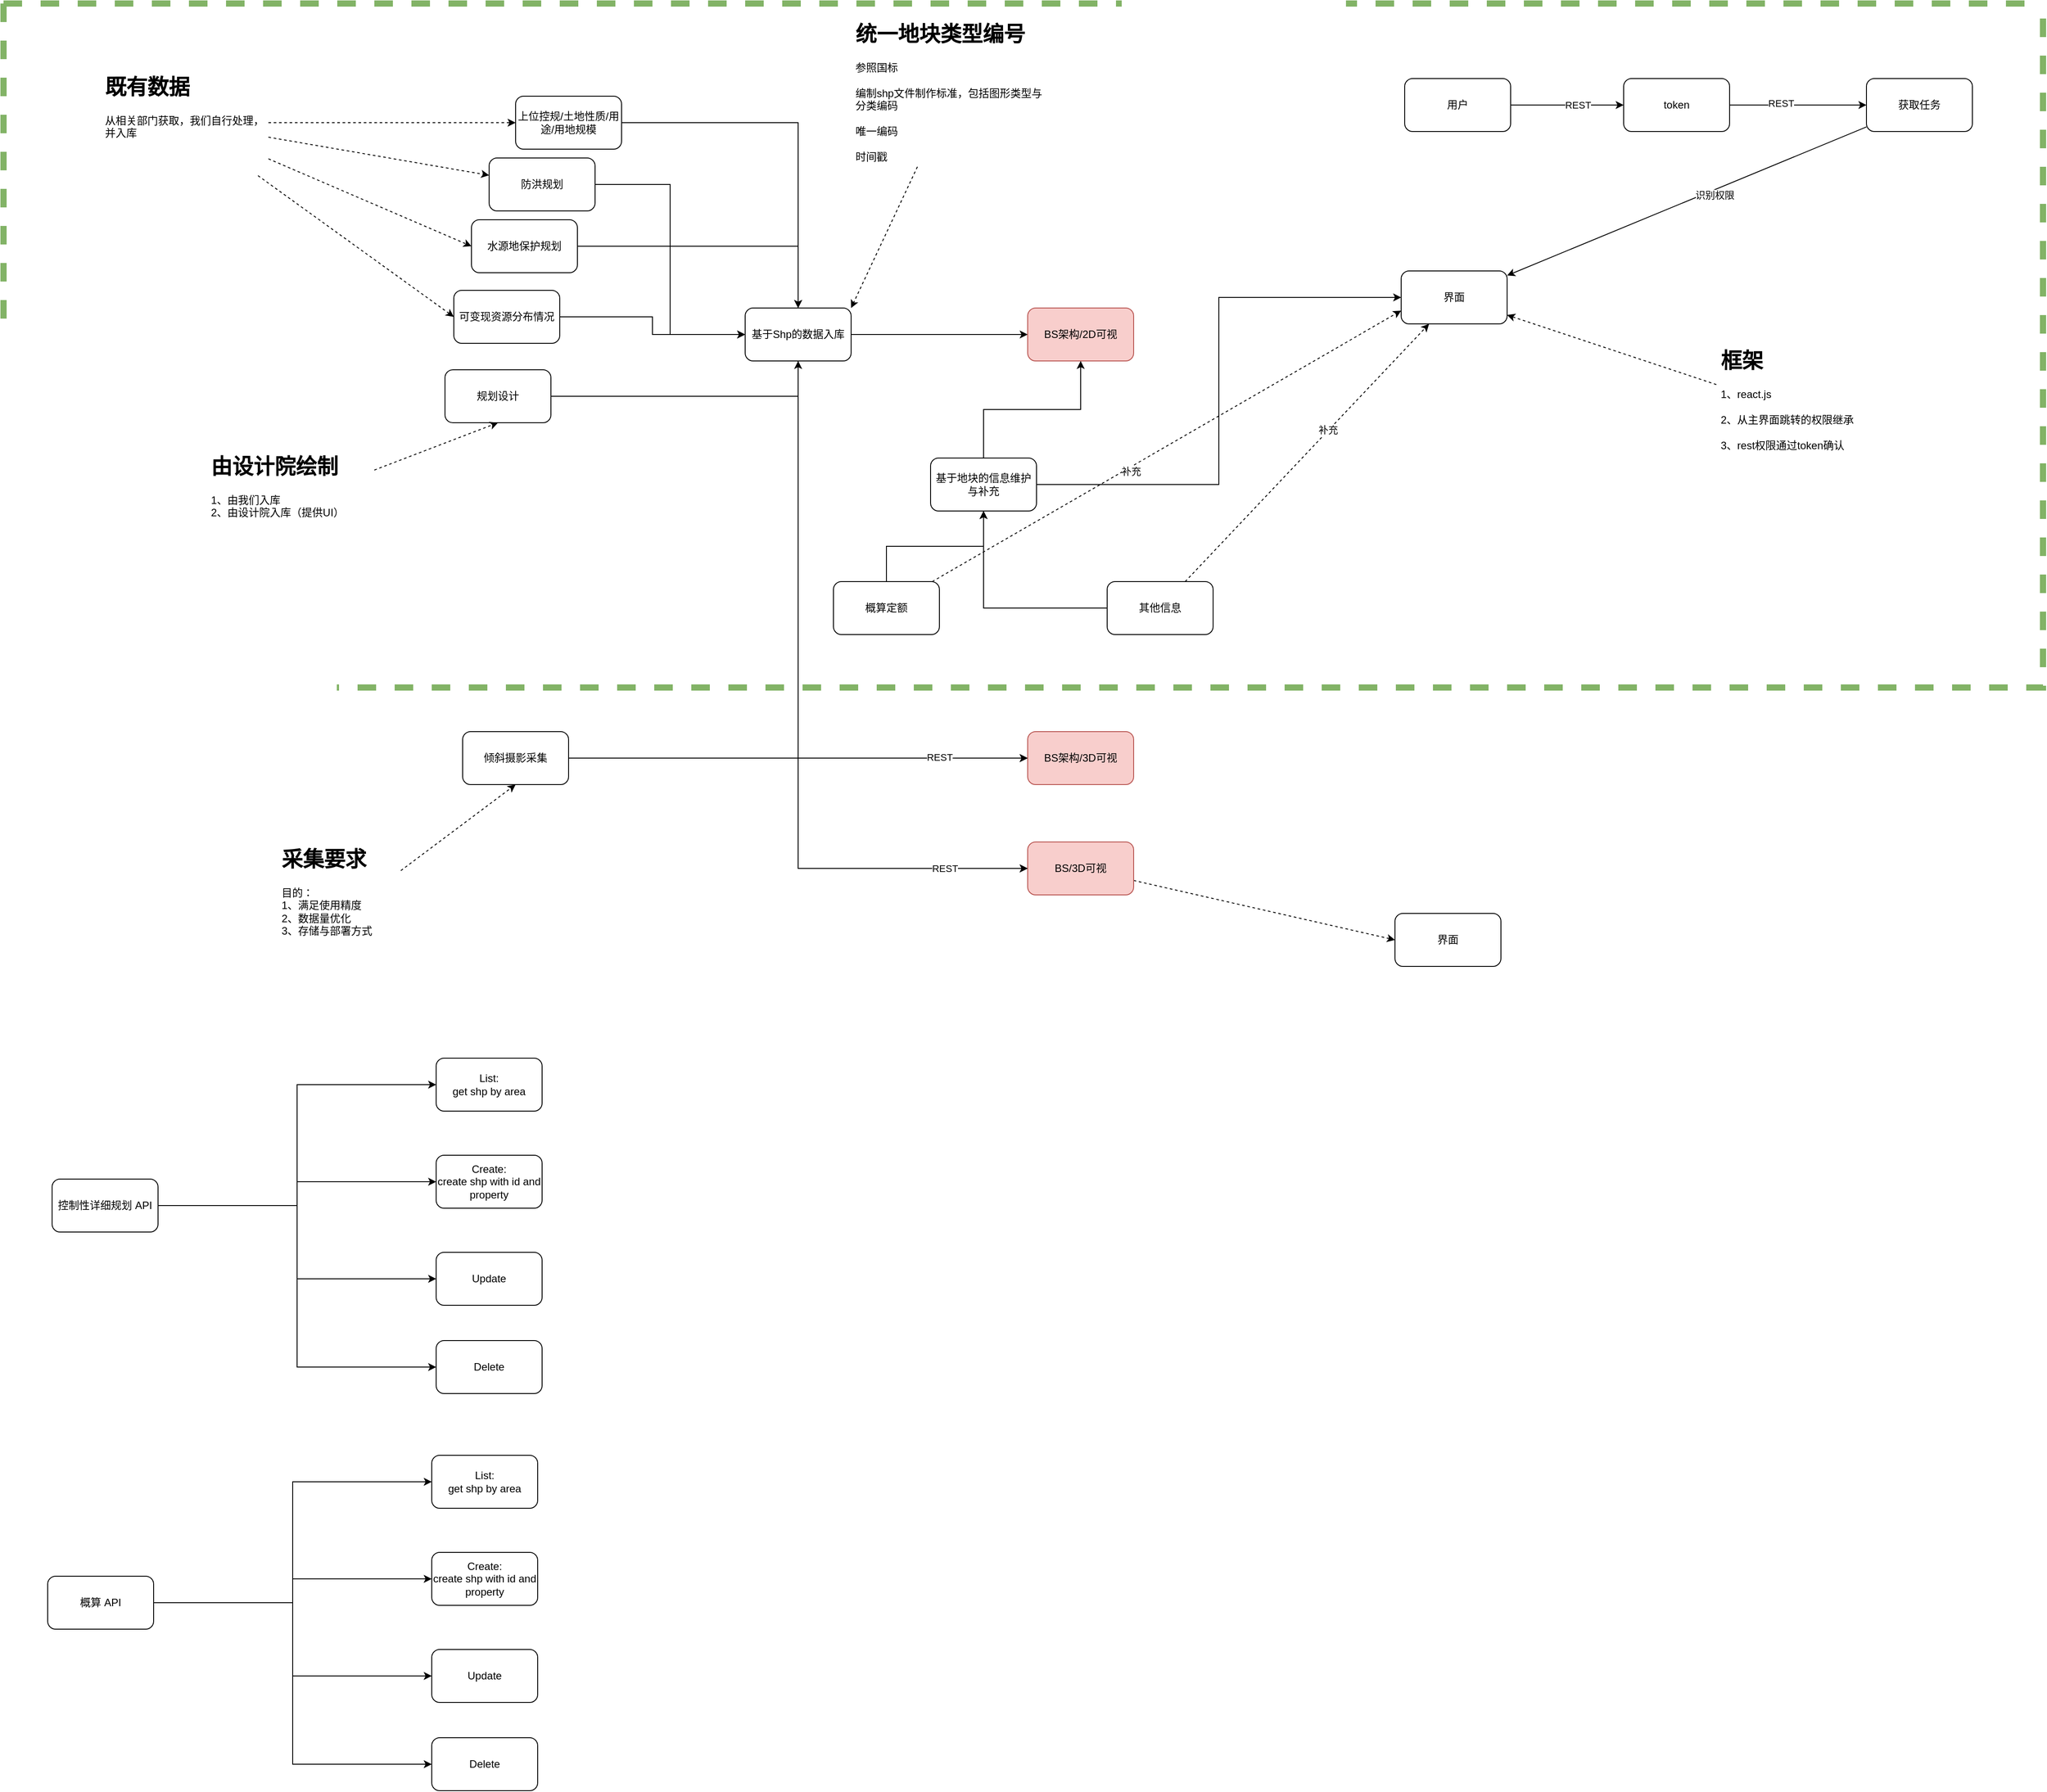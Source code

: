 <mxfile version="21.3.6" type="github">
  <diagram name="第 1 页" id="nfnzHy786rISAd0_TM_V">
    <mxGraphModel dx="2364" dy="1472" grid="1" gridSize="10" guides="0" tooltips="1" connect="1" arrows="1" fold="1" page="1" pageScale="1" pageWidth="1169" pageHeight="827" math="0" shadow="0">
      <root>
        <mxCell id="0" />
        <mxCell id="1" parent="0" />
        <mxCell id="NH8UexvuGOOD8I5ICKm5-14" style="edgeStyle=orthogonalEdgeStyle;rounded=0;orthogonalLoop=1;jettySize=auto;html=1;entryX=0;entryY=0.5;entryDx=0;entryDy=0;" parent="1" source="NH8UexvuGOOD8I5ICKm5-1" target="NH8UexvuGOOD8I5ICKm5-15" edge="1">
          <mxGeometry relative="1" as="geometry">
            <mxPoint x="400" y="350" as="targetPoint" />
          </mxGeometry>
        </mxCell>
        <mxCell id="NH8UexvuGOOD8I5ICKm5-53" style="edgeStyle=orthogonalEdgeStyle;rounded=0;orthogonalLoop=1;jettySize=auto;html=1;entryX=0;entryY=0.5;entryDx=0;entryDy=0;exitX=0.5;exitY=1;exitDx=0;exitDy=0;" parent="1" source="NH8UexvuGOOD8I5ICKm5-1" target="NH8UexvuGOOD8I5ICKm5-17" edge="1">
          <mxGeometry relative="1" as="geometry" />
        </mxCell>
        <mxCell id="NH8UexvuGOOD8I5ICKm5-54" style="edgeStyle=orthogonalEdgeStyle;rounded=0;orthogonalLoop=1;jettySize=auto;html=1;entryX=0;entryY=0.5;entryDx=0;entryDy=0;exitX=0.5;exitY=1;exitDx=0;exitDy=0;" parent="1" source="NH8UexvuGOOD8I5ICKm5-1" target="NH8UexvuGOOD8I5ICKm5-19" edge="1">
          <mxGeometry relative="1" as="geometry" />
        </mxCell>
        <mxCell id="NH8UexvuGOOD8I5ICKm5-1" value="基于Shp的数据入库" style="rounded=1;whiteSpace=wrap;html=1;" parent="1" vertex="1">
          <mxGeometry x="80" y="320" width="120" height="60" as="geometry" />
        </mxCell>
        <mxCell id="NH8UexvuGOOD8I5ICKm5-3" style="edgeStyle=orthogonalEdgeStyle;rounded=0;orthogonalLoop=1;jettySize=auto;html=1;" parent="1" source="NH8UexvuGOOD8I5ICKm5-2" target="NH8UexvuGOOD8I5ICKm5-1" edge="1">
          <mxGeometry relative="1" as="geometry" />
        </mxCell>
        <mxCell id="NH8UexvuGOOD8I5ICKm5-2" value="上位控规/土地性质/用途/用地规模" style="rounded=1;whiteSpace=wrap;html=1;" parent="1" vertex="1">
          <mxGeometry x="-180" y="80" width="120" height="60" as="geometry" />
        </mxCell>
        <mxCell id="NH8UexvuGOOD8I5ICKm5-12" style="edgeStyle=orthogonalEdgeStyle;rounded=0;orthogonalLoop=1;jettySize=auto;html=1;entryX=0;entryY=0.5;entryDx=0;entryDy=0;" parent="1" source="NH8UexvuGOOD8I5ICKm5-4" target="NH8UexvuGOOD8I5ICKm5-1" edge="1">
          <mxGeometry relative="1" as="geometry" />
        </mxCell>
        <mxCell id="NH8UexvuGOOD8I5ICKm5-4" value="防洪规划" style="rounded=1;whiteSpace=wrap;html=1;" parent="1" vertex="1">
          <mxGeometry x="-210" y="150" width="120" height="60" as="geometry" />
        </mxCell>
        <mxCell id="NH8UexvuGOOD8I5ICKm5-11" style="edgeStyle=orthogonalEdgeStyle;rounded=0;orthogonalLoop=1;jettySize=auto;html=1;" parent="1" source="NH8UexvuGOOD8I5ICKm5-5" target="NH8UexvuGOOD8I5ICKm5-1" edge="1">
          <mxGeometry relative="1" as="geometry" />
        </mxCell>
        <mxCell id="NH8UexvuGOOD8I5ICKm5-5" value="水源地保护规划" style="rounded=1;whiteSpace=wrap;html=1;" parent="1" vertex="1">
          <mxGeometry x="-230" y="220" width="120" height="60" as="geometry" />
        </mxCell>
        <mxCell id="NH8UexvuGOOD8I5ICKm5-9" style="edgeStyle=orthogonalEdgeStyle;rounded=0;orthogonalLoop=1;jettySize=auto;html=1;entryX=0;entryY=0.5;entryDx=0;entryDy=0;" parent="1" source="NH8UexvuGOOD8I5ICKm5-8" target="NH8UexvuGOOD8I5ICKm5-1" edge="1">
          <mxGeometry relative="1" as="geometry" />
        </mxCell>
        <mxCell id="NH8UexvuGOOD8I5ICKm5-8" value="可变现资源分布情况" style="rounded=1;whiteSpace=wrap;html=1;" parent="1" vertex="1">
          <mxGeometry x="-250" y="300" width="120" height="60" as="geometry" />
        </mxCell>
        <mxCell id="NH8UexvuGOOD8I5ICKm5-15" value="BS架构/2D可视" style="rounded=1;whiteSpace=wrap;html=1;fillColor=#f8cecc;strokeColor=#b85450;" parent="1" vertex="1">
          <mxGeometry x="400" y="320" width="120" height="60" as="geometry" />
        </mxCell>
        <mxCell id="NH8UexvuGOOD8I5ICKm5-17" value="BS架构/3D可视" style="rounded=1;whiteSpace=wrap;html=1;fillColor=#f8cecc;strokeColor=#b85450;" parent="1" vertex="1">
          <mxGeometry x="400" y="800" width="120" height="60" as="geometry" />
        </mxCell>
        <mxCell id="NH8UexvuGOOD8I5ICKm5-61" style="rounded=0;orthogonalLoop=1;jettySize=auto;html=1;dashed=1;entryX=0;entryY=0.5;entryDx=0;entryDy=0;" parent="1" source="NH8UexvuGOOD8I5ICKm5-19" target="7hqAIfaflRyMjGnavEA0-2" edge="1">
          <mxGeometry relative="1" as="geometry">
            <mxPoint x="740.98" y="1023.781" as="targetPoint" />
          </mxGeometry>
        </mxCell>
        <mxCell id="NH8UexvuGOOD8I5ICKm5-19" value="BS/3D可视" style="rounded=1;whiteSpace=wrap;html=1;fillColor=#f8cecc;strokeColor=#b85450;" parent="1" vertex="1">
          <mxGeometry x="400" y="925" width="120" height="60" as="geometry" />
        </mxCell>
        <mxCell id="NH8UexvuGOOD8I5ICKm5-29" style="rounded=0;orthogonalLoop=1;jettySize=auto;html=1;entryX=1;entryY=0;entryDx=0;entryDy=0;dashed=1;" parent="1" source="NH8UexvuGOOD8I5ICKm5-28" target="NH8UexvuGOOD8I5ICKm5-1" edge="1">
          <mxGeometry relative="1" as="geometry" />
        </mxCell>
        <mxCell id="NH8UexvuGOOD8I5ICKm5-28" value="&lt;h1&gt;统一地块类型编号&lt;/h1&gt;&lt;div&gt;参照国标&lt;/div&gt;&lt;div&gt;&lt;br&gt;&lt;/div&gt;&lt;div&gt;编制shp文件制作标准，包括图形类型与分类编码&lt;/div&gt;&lt;div&gt;&lt;br&gt;&lt;/div&gt;&lt;div&gt;唯一编码&lt;/div&gt;&lt;div&gt;&lt;br&gt;&lt;/div&gt;&lt;div&gt;时间戳&lt;br&gt;&lt;/div&gt;" style="text;html=1;strokeColor=none;fillColor=none;spacing=5;spacingTop=-20;whiteSpace=wrap;overflow=hidden;rounded=0;" parent="1" vertex="1">
          <mxGeometry x="200" y="-10" width="230" height="170" as="geometry" />
        </mxCell>
        <mxCell id="NH8UexvuGOOD8I5ICKm5-31" style="edgeStyle=orthogonalEdgeStyle;rounded=0;orthogonalLoop=1;jettySize=auto;html=1;entryX=0.5;entryY=1;entryDx=0;entryDy=0;exitX=1;exitY=0.5;exitDx=0;exitDy=0;" parent="1" source="NH8UexvuGOOD8I5ICKm5-30" target="NH8UexvuGOOD8I5ICKm5-1" edge="1">
          <mxGeometry relative="1" as="geometry" />
        </mxCell>
        <mxCell id="NH8UexvuGOOD8I5ICKm5-30" value="规划设计" style="rounded=1;whiteSpace=wrap;html=1;" parent="1" vertex="1">
          <mxGeometry x="-260" y="390" width="120" height="60" as="geometry" />
        </mxCell>
        <mxCell id="NH8UexvuGOOD8I5ICKm5-33" style="rounded=0;orthogonalLoop=1;jettySize=auto;html=1;entryX=0.5;entryY=1;entryDx=0;entryDy=0;dashed=1;" parent="1" source="NH8UexvuGOOD8I5ICKm5-32" target="NH8UexvuGOOD8I5ICKm5-30" edge="1">
          <mxGeometry relative="1" as="geometry" />
        </mxCell>
        <mxCell id="NH8UexvuGOOD8I5ICKm5-32" value="&lt;h1&gt;由设计院绘制&lt;/h1&gt;&lt;div&gt;1、由我们入库&lt;/div&gt;&lt;div&gt;2、由设计院入库（提供UI）&lt;br&gt;&lt;/div&gt;" style="text;html=1;strokeColor=none;fillColor=none;spacing=5;spacingTop=-20;whiteSpace=wrap;overflow=hidden;rounded=0;" parent="1" vertex="1">
          <mxGeometry x="-530" y="480" width="190" height="120" as="geometry" />
        </mxCell>
        <mxCell id="NH8UexvuGOOD8I5ICKm5-35" style="rounded=0;orthogonalLoop=1;jettySize=auto;html=1;entryX=0;entryY=0.5;entryDx=0;entryDy=0;dashed=1;" parent="1" source="NH8UexvuGOOD8I5ICKm5-34" target="NH8UexvuGOOD8I5ICKm5-2" edge="1">
          <mxGeometry relative="1" as="geometry" />
        </mxCell>
        <mxCell id="NH8UexvuGOOD8I5ICKm5-36" style="rounded=0;orthogonalLoop=1;jettySize=auto;html=1;dashed=1;" parent="1" source="NH8UexvuGOOD8I5ICKm5-34" target="NH8UexvuGOOD8I5ICKm5-4" edge="1">
          <mxGeometry relative="1" as="geometry" />
        </mxCell>
        <mxCell id="NH8UexvuGOOD8I5ICKm5-37" style="rounded=0;orthogonalLoop=1;jettySize=auto;html=1;entryX=0;entryY=0.5;entryDx=0;entryDy=0;dashed=1;" parent="1" source="NH8UexvuGOOD8I5ICKm5-34" target="NH8UexvuGOOD8I5ICKm5-5" edge="1">
          <mxGeometry relative="1" as="geometry" />
        </mxCell>
        <mxCell id="NH8UexvuGOOD8I5ICKm5-38" style="rounded=0;orthogonalLoop=1;jettySize=auto;html=1;entryX=0;entryY=0.5;entryDx=0;entryDy=0;dashed=1;" parent="1" source="NH8UexvuGOOD8I5ICKm5-34" target="NH8UexvuGOOD8I5ICKm5-8" edge="1">
          <mxGeometry relative="1" as="geometry" />
        </mxCell>
        <mxCell id="NH8UexvuGOOD8I5ICKm5-34" value="&lt;h1&gt;既有数据&lt;/h1&gt;&lt;div&gt;从相关部门获取，我们自行处理，并入库&lt;br&gt;&lt;/div&gt;" style="text;html=1;strokeColor=none;fillColor=none;spacing=5;spacingTop=-20;whiteSpace=wrap;overflow=hidden;rounded=0;" parent="1" vertex="1">
          <mxGeometry x="-650" y="50" width="190" height="120" as="geometry" />
        </mxCell>
        <mxCell id="NH8UexvuGOOD8I5ICKm5-43" style="edgeStyle=orthogonalEdgeStyle;rounded=0;orthogonalLoop=1;jettySize=auto;html=1;" parent="1" source="NH8UexvuGOOD8I5ICKm5-42" target="NH8UexvuGOOD8I5ICKm5-15" edge="1">
          <mxGeometry relative="1" as="geometry" />
        </mxCell>
        <mxCell id="NH8UexvuGOOD8I5ICKm5-59" style="edgeStyle=orthogonalEdgeStyle;rounded=0;orthogonalLoop=1;jettySize=auto;html=1;entryX=0;entryY=0.5;entryDx=0;entryDy=0;" parent="1" source="NH8UexvuGOOD8I5ICKm5-42" target="7hqAIfaflRyMjGnavEA0-1" edge="1">
          <mxGeometry relative="1" as="geometry" />
        </mxCell>
        <mxCell id="NH8UexvuGOOD8I5ICKm5-42" value="基于地块的信息维护与补充" style="rounded=1;whiteSpace=wrap;html=1;" parent="1" vertex="1">
          <mxGeometry x="290" y="490" width="120" height="60" as="geometry" />
        </mxCell>
        <mxCell id="NH8UexvuGOOD8I5ICKm5-51" style="edgeStyle=orthogonalEdgeStyle;rounded=0;orthogonalLoop=1;jettySize=auto;html=1;" parent="1" source="NH8UexvuGOOD8I5ICKm5-50" target="NH8UexvuGOOD8I5ICKm5-17" edge="1">
          <mxGeometry relative="1" as="geometry" />
        </mxCell>
        <mxCell id="NH8UexvuGOOD8I5ICKm5-55" value="REST" style="edgeLabel;html=1;align=center;verticalAlign=middle;resizable=0;points=[];" parent="NH8UexvuGOOD8I5ICKm5-51" vertex="1" connectable="0">
          <mxGeometry x="0.615" y="1" relative="1" as="geometry">
            <mxPoint as="offset" />
          </mxGeometry>
        </mxCell>
        <mxCell id="NH8UexvuGOOD8I5ICKm5-52" style="edgeStyle=orthogonalEdgeStyle;rounded=0;orthogonalLoop=1;jettySize=auto;html=1;entryX=0;entryY=0.5;entryDx=0;entryDy=0;" parent="1" source="NH8UexvuGOOD8I5ICKm5-50" target="NH8UexvuGOOD8I5ICKm5-19" edge="1">
          <mxGeometry relative="1" as="geometry" />
        </mxCell>
        <mxCell id="NH8UexvuGOOD8I5ICKm5-56" value="REST" style="edgeLabel;html=1;align=center;verticalAlign=middle;resizable=0;points=[];" parent="NH8UexvuGOOD8I5ICKm5-52" vertex="1" connectable="0">
          <mxGeometry x="0.709" relative="1" as="geometry">
            <mxPoint as="offset" />
          </mxGeometry>
        </mxCell>
        <mxCell id="NH8UexvuGOOD8I5ICKm5-50" value="倾斜摄影采集" style="rounded=1;whiteSpace=wrap;html=1;" parent="1" vertex="1">
          <mxGeometry x="-240" y="800" width="120" height="60" as="geometry" />
        </mxCell>
        <mxCell id="NH8UexvuGOOD8I5ICKm5-58" style="rounded=0;orthogonalLoop=1;jettySize=auto;html=1;entryX=0.5;entryY=1;entryDx=0;entryDy=0;dashed=1;" parent="1" source="NH8UexvuGOOD8I5ICKm5-57" target="NH8UexvuGOOD8I5ICKm5-50" edge="1">
          <mxGeometry relative="1" as="geometry" />
        </mxCell>
        <mxCell id="NH8UexvuGOOD8I5ICKm5-57" value="&lt;h1&gt;采集要求&lt;/h1&gt;&lt;div&gt;目的：&lt;/div&gt;&lt;div&gt;1、满足使用精度&lt;/div&gt;&lt;div&gt;2、数据量优化&lt;/div&gt;&lt;div&gt;3、存储与部署方式&lt;br&gt;&lt;/div&gt;" style="text;html=1;strokeColor=none;fillColor=none;spacing=5;spacingTop=-20;whiteSpace=wrap;overflow=hidden;rounded=0;" parent="1" vertex="1">
          <mxGeometry x="-450" y="925" width="140" height="170" as="geometry" />
        </mxCell>
        <mxCell id="NH8UexvuGOOD8I5ICKm5-63" value="" style="swimlane;startSize=0;dashed=1;fillColor=#d5e8d4;strokeColor=#82b366;strokeWidth=7;" parent="1" vertex="1">
          <mxGeometry x="-760" y="-25" width="2310" height="775" as="geometry" />
        </mxCell>
        <mxCell id="NH8UexvuGOOD8I5ICKm5-64" value="概算定额" style="rounded=1;whiteSpace=wrap;html=1;" parent="NH8UexvuGOOD8I5ICKm5-63" vertex="1">
          <mxGeometry x="940" y="655" width="120" height="60" as="geometry" />
        </mxCell>
        <mxCell id="NH8UexvuGOOD8I5ICKm5-65" value="其他信息" style="rounded=1;whiteSpace=wrap;html=1;" parent="NH8UexvuGOOD8I5ICKm5-63" vertex="1">
          <mxGeometry x="1250" y="655" width="120" height="60" as="geometry" />
        </mxCell>
        <mxCell id="NH8UexvuGOOD8I5ICKm5-48" value="&lt;h1&gt;框架&lt;br&gt;&lt;/h1&gt;&lt;div&gt;1、react.js&lt;br&gt;&lt;/div&gt;&lt;div&gt;&lt;br&gt;&lt;/div&gt;&lt;div&gt;2、从主界面跳转的权限继承&lt;/div&gt;&lt;div&gt;&lt;br&gt;&lt;/div&gt;&lt;div&gt;3、rest权限通过token确认&lt;br&gt;&lt;/div&gt;" style="text;html=1;strokeColor=none;fillColor=none;spacing=5;spacingTop=-20;whiteSpace=wrap;overflow=hidden;rounded=0;" parent="NH8UexvuGOOD8I5ICKm5-63" vertex="1">
          <mxGeometry x="1940" y="385" width="230" height="170" as="geometry" />
        </mxCell>
        <mxCell id="NH8UexvuGOOD8I5ICKm5-74" style="edgeStyle=orthogonalEdgeStyle;rounded=0;orthogonalLoop=1;jettySize=auto;html=1;" parent="NH8UexvuGOOD8I5ICKm5-63" source="NH8UexvuGOOD8I5ICKm5-72" target="NH8UexvuGOOD8I5ICKm5-73" edge="1">
          <mxGeometry relative="1" as="geometry" />
        </mxCell>
        <mxCell id="NH8UexvuGOOD8I5ICKm5-77" value="REST" style="edgeLabel;html=1;align=center;verticalAlign=middle;resizable=0;points=[];" parent="NH8UexvuGOOD8I5ICKm5-74" vertex="1" connectable="0">
          <mxGeometry x="0.18" relative="1" as="geometry">
            <mxPoint as="offset" />
          </mxGeometry>
        </mxCell>
        <mxCell id="NH8UexvuGOOD8I5ICKm5-72" value="用户" style="rounded=1;whiteSpace=wrap;html=1;" parent="NH8UexvuGOOD8I5ICKm5-63" vertex="1">
          <mxGeometry x="1587" y="85" width="120" height="60" as="geometry" />
        </mxCell>
        <mxCell id="NH8UexvuGOOD8I5ICKm5-76" style="edgeStyle=orthogonalEdgeStyle;rounded=0;orthogonalLoop=1;jettySize=auto;html=1;" parent="NH8UexvuGOOD8I5ICKm5-63" source="NH8UexvuGOOD8I5ICKm5-73" target="NH8UexvuGOOD8I5ICKm5-75" edge="1">
          <mxGeometry relative="1" as="geometry" />
        </mxCell>
        <mxCell id="NH8UexvuGOOD8I5ICKm5-78" value="REST" style="edgeLabel;html=1;align=center;verticalAlign=middle;resizable=0;points=[];" parent="NH8UexvuGOOD8I5ICKm5-76" vertex="1" connectable="0">
          <mxGeometry x="-0.258" y="2" relative="1" as="geometry">
            <mxPoint as="offset" />
          </mxGeometry>
        </mxCell>
        <mxCell id="NH8UexvuGOOD8I5ICKm5-73" value="token" style="rounded=1;whiteSpace=wrap;html=1;" parent="NH8UexvuGOOD8I5ICKm5-63" vertex="1">
          <mxGeometry x="1835" y="85" width="120" height="60" as="geometry" />
        </mxCell>
        <mxCell id="NH8UexvuGOOD8I5ICKm5-75" value="获取任务" style="rounded=1;whiteSpace=wrap;html=1;" parent="NH8UexvuGOOD8I5ICKm5-63" vertex="1">
          <mxGeometry x="2110" y="85" width="120" height="60" as="geometry" />
        </mxCell>
        <mxCell id="7hqAIfaflRyMjGnavEA0-1" value="界面" style="rounded=1;whiteSpace=wrap;html=1;" parent="NH8UexvuGOOD8I5ICKm5-63" vertex="1">
          <mxGeometry x="1583" y="303" width="120" height="60" as="geometry" />
        </mxCell>
        <mxCell id="NH8UexvuGOOD8I5ICKm5-70" style="rounded=0;orthogonalLoop=1;jettySize=auto;html=1;dashed=1;entryX=0;entryY=0.75;entryDx=0;entryDy=0;" parent="NH8UexvuGOOD8I5ICKm5-63" source="NH8UexvuGOOD8I5ICKm5-64" target="7hqAIfaflRyMjGnavEA0-1" edge="1">
          <mxGeometry relative="1" as="geometry" />
        </mxCell>
        <mxCell id="NH8UexvuGOOD8I5ICKm5-71" value="补充" style="edgeLabel;html=1;align=center;verticalAlign=middle;resizable=0;points=[];" parent="NH8UexvuGOOD8I5ICKm5-70" vertex="1" connectable="0">
          <mxGeometry x="-0.161" y="-4" relative="1" as="geometry">
            <mxPoint as="offset" />
          </mxGeometry>
        </mxCell>
        <mxCell id="NH8UexvuGOOD8I5ICKm5-68" style="rounded=0;orthogonalLoop=1;jettySize=auto;html=1;dashed=1;" parent="NH8UexvuGOOD8I5ICKm5-63" source="NH8UexvuGOOD8I5ICKm5-65" target="7hqAIfaflRyMjGnavEA0-1" edge="1">
          <mxGeometry relative="1" as="geometry" />
        </mxCell>
        <mxCell id="NH8UexvuGOOD8I5ICKm5-69" value="补充" style="edgeLabel;html=1;align=center;verticalAlign=middle;resizable=0;points=[];" parent="NH8UexvuGOOD8I5ICKm5-68" vertex="1" connectable="0">
          <mxGeometry x="0.175" y="1" relative="1" as="geometry">
            <mxPoint as="offset" />
          </mxGeometry>
        </mxCell>
        <mxCell id="NH8UexvuGOOD8I5ICKm5-79" style="rounded=0;orthogonalLoop=1;jettySize=auto;html=1;" parent="NH8UexvuGOOD8I5ICKm5-63" source="NH8UexvuGOOD8I5ICKm5-75" target="7hqAIfaflRyMjGnavEA0-1" edge="1">
          <mxGeometry relative="1" as="geometry" />
        </mxCell>
        <mxCell id="NH8UexvuGOOD8I5ICKm5-80" value="识别权限" style="edgeLabel;html=1;align=center;verticalAlign=middle;resizable=0;points=[];" parent="NH8UexvuGOOD8I5ICKm5-79" vertex="1" connectable="0">
          <mxGeometry x="-0.143" y="5" relative="1" as="geometry">
            <mxPoint as="offset" />
          </mxGeometry>
        </mxCell>
        <mxCell id="NH8UexvuGOOD8I5ICKm5-49" style="rounded=0;orthogonalLoop=1;jettySize=auto;html=1;dashed=1;" parent="NH8UexvuGOOD8I5ICKm5-63" source="NH8UexvuGOOD8I5ICKm5-48" target="7hqAIfaflRyMjGnavEA0-1" edge="1">
          <mxGeometry relative="1" as="geometry" />
        </mxCell>
        <mxCell id="NH8UexvuGOOD8I5ICKm5-66" style="edgeStyle=orthogonalEdgeStyle;rounded=0;orthogonalLoop=1;jettySize=auto;html=1;" parent="1" source="NH8UexvuGOOD8I5ICKm5-64" target="NH8UexvuGOOD8I5ICKm5-42" edge="1">
          <mxGeometry relative="1" as="geometry" />
        </mxCell>
        <mxCell id="NH8UexvuGOOD8I5ICKm5-67" style="edgeStyle=orthogonalEdgeStyle;rounded=0;orthogonalLoop=1;jettySize=auto;html=1;entryX=0.5;entryY=1;entryDx=0;entryDy=0;" parent="1" source="NH8UexvuGOOD8I5ICKm5-65" target="NH8UexvuGOOD8I5ICKm5-42" edge="1">
          <mxGeometry relative="1" as="geometry" />
        </mxCell>
        <mxCell id="7hqAIfaflRyMjGnavEA0-2" value="界面" style="rounded=1;whiteSpace=wrap;html=1;" parent="1" vertex="1">
          <mxGeometry x="816" y="1006" width="120" height="60" as="geometry" />
        </mxCell>
        <mxCell id="-7ZKZWxfKGiadQnBgDzU-3" style="edgeStyle=orthogonalEdgeStyle;rounded=0;orthogonalLoop=1;jettySize=auto;html=1;entryX=0;entryY=0.5;entryDx=0;entryDy=0;" edge="1" parent="1" source="-7ZKZWxfKGiadQnBgDzU-1" target="-7ZKZWxfKGiadQnBgDzU-2">
          <mxGeometry relative="1" as="geometry" />
        </mxCell>
        <mxCell id="-7ZKZWxfKGiadQnBgDzU-5" style="edgeStyle=orthogonalEdgeStyle;rounded=0;orthogonalLoop=1;jettySize=auto;html=1;" edge="1" parent="1" source="-7ZKZWxfKGiadQnBgDzU-1" target="-7ZKZWxfKGiadQnBgDzU-4">
          <mxGeometry relative="1" as="geometry" />
        </mxCell>
        <mxCell id="-7ZKZWxfKGiadQnBgDzU-7" style="edgeStyle=orthogonalEdgeStyle;rounded=0;orthogonalLoop=1;jettySize=auto;html=1;entryX=0;entryY=0.5;entryDx=0;entryDy=0;" edge="1" parent="1" source="-7ZKZWxfKGiadQnBgDzU-1" target="-7ZKZWxfKGiadQnBgDzU-6">
          <mxGeometry relative="1" as="geometry" />
        </mxCell>
        <mxCell id="-7ZKZWxfKGiadQnBgDzU-9" style="edgeStyle=orthogonalEdgeStyle;rounded=0;orthogonalLoop=1;jettySize=auto;html=1;entryX=0;entryY=0.5;entryDx=0;entryDy=0;" edge="1" parent="1" source="-7ZKZWxfKGiadQnBgDzU-1" target="-7ZKZWxfKGiadQnBgDzU-8">
          <mxGeometry relative="1" as="geometry" />
        </mxCell>
        <mxCell id="-7ZKZWxfKGiadQnBgDzU-1" value="控制性详细规划 API" style="rounded=1;whiteSpace=wrap;html=1;" vertex="1" parent="1">
          <mxGeometry x="-705" y="1307" width="120" height="60" as="geometry" />
        </mxCell>
        <mxCell id="-7ZKZWxfKGiadQnBgDzU-2" value="&lt;div&gt;List:&lt;/div&gt;&lt;div&gt;get shp by area&lt;br&gt;&lt;/div&gt;" style="rounded=1;whiteSpace=wrap;html=1;" vertex="1" parent="1">
          <mxGeometry x="-270" y="1170" width="120" height="60" as="geometry" />
        </mxCell>
        <mxCell id="-7ZKZWxfKGiadQnBgDzU-4" value="&lt;div&gt;Create:&lt;/div&gt;&lt;div&gt;create shp with id and property&lt;br&gt;&lt;/div&gt;" style="rounded=1;whiteSpace=wrap;html=1;" vertex="1" parent="1">
          <mxGeometry x="-270" y="1280" width="120" height="60" as="geometry" />
        </mxCell>
        <mxCell id="-7ZKZWxfKGiadQnBgDzU-6" value="Update" style="rounded=1;whiteSpace=wrap;html=1;" vertex="1" parent="1">
          <mxGeometry x="-270" y="1390" width="120" height="60" as="geometry" />
        </mxCell>
        <mxCell id="-7ZKZWxfKGiadQnBgDzU-8" value="Delete" style="rounded=1;whiteSpace=wrap;html=1;" vertex="1" parent="1">
          <mxGeometry x="-270" y="1490" width="120" height="60" as="geometry" />
        </mxCell>
        <mxCell id="-7ZKZWxfKGiadQnBgDzU-10" style="edgeStyle=orthogonalEdgeStyle;rounded=0;orthogonalLoop=1;jettySize=auto;html=1;entryX=0;entryY=0.5;entryDx=0;entryDy=0;" edge="1" parent="1" source="-7ZKZWxfKGiadQnBgDzU-14" target="-7ZKZWxfKGiadQnBgDzU-15">
          <mxGeometry relative="1" as="geometry" />
        </mxCell>
        <mxCell id="-7ZKZWxfKGiadQnBgDzU-11" style="edgeStyle=orthogonalEdgeStyle;rounded=0;orthogonalLoop=1;jettySize=auto;html=1;" edge="1" parent="1" source="-7ZKZWxfKGiadQnBgDzU-14" target="-7ZKZWxfKGiadQnBgDzU-16">
          <mxGeometry relative="1" as="geometry" />
        </mxCell>
        <mxCell id="-7ZKZWxfKGiadQnBgDzU-12" style="edgeStyle=orthogonalEdgeStyle;rounded=0;orthogonalLoop=1;jettySize=auto;html=1;entryX=0;entryY=0.5;entryDx=0;entryDy=0;" edge="1" parent="1" source="-7ZKZWxfKGiadQnBgDzU-14" target="-7ZKZWxfKGiadQnBgDzU-17">
          <mxGeometry relative="1" as="geometry" />
        </mxCell>
        <mxCell id="-7ZKZWxfKGiadQnBgDzU-13" style="edgeStyle=orthogonalEdgeStyle;rounded=0;orthogonalLoop=1;jettySize=auto;html=1;entryX=0;entryY=0.5;entryDx=0;entryDy=0;" edge="1" parent="1" source="-7ZKZWxfKGiadQnBgDzU-14" target="-7ZKZWxfKGiadQnBgDzU-18">
          <mxGeometry relative="1" as="geometry" />
        </mxCell>
        <mxCell id="-7ZKZWxfKGiadQnBgDzU-14" value="概算 API" style="rounded=1;whiteSpace=wrap;html=1;" vertex="1" parent="1">
          <mxGeometry x="-710" y="1757" width="120" height="60" as="geometry" />
        </mxCell>
        <mxCell id="-7ZKZWxfKGiadQnBgDzU-15" value="&lt;div&gt;List:&lt;/div&gt;&lt;div&gt;get shp by area&lt;br&gt;&lt;/div&gt;" style="rounded=1;whiteSpace=wrap;html=1;" vertex="1" parent="1">
          <mxGeometry x="-275" y="1620" width="120" height="60" as="geometry" />
        </mxCell>
        <mxCell id="-7ZKZWxfKGiadQnBgDzU-16" value="&lt;div&gt;Create:&lt;/div&gt;&lt;div&gt;create shp with id and property&lt;br&gt;&lt;/div&gt;" style="rounded=1;whiteSpace=wrap;html=1;" vertex="1" parent="1">
          <mxGeometry x="-275" y="1730" width="120" height="60" as="geometry" />
        </mxCell>
        <mxCell id="-7ZKZWxfKGiadQnBgDzU-17" value="Update" style="rounded=1;whiteSpace=wrap;html=1;" vertex="1" parent="1">
          <mxGeometry x="-275" y="1840" width="120" height="60" as="geometry" />
        </mxCell>
        <mxCell id="-7ZKZWxfKGiadQnBgDzU-18" value="Delete" style="rounded=1;whiteSpace=wrap;html=1;" vertex="1" parent="1">
          <mxGeometry x="-275" y="1940" width="120" height="60" as="geometry" />
        </mxCell>
      </root>
    </mxGraphModel>
  </diagram>
</mxfile>
